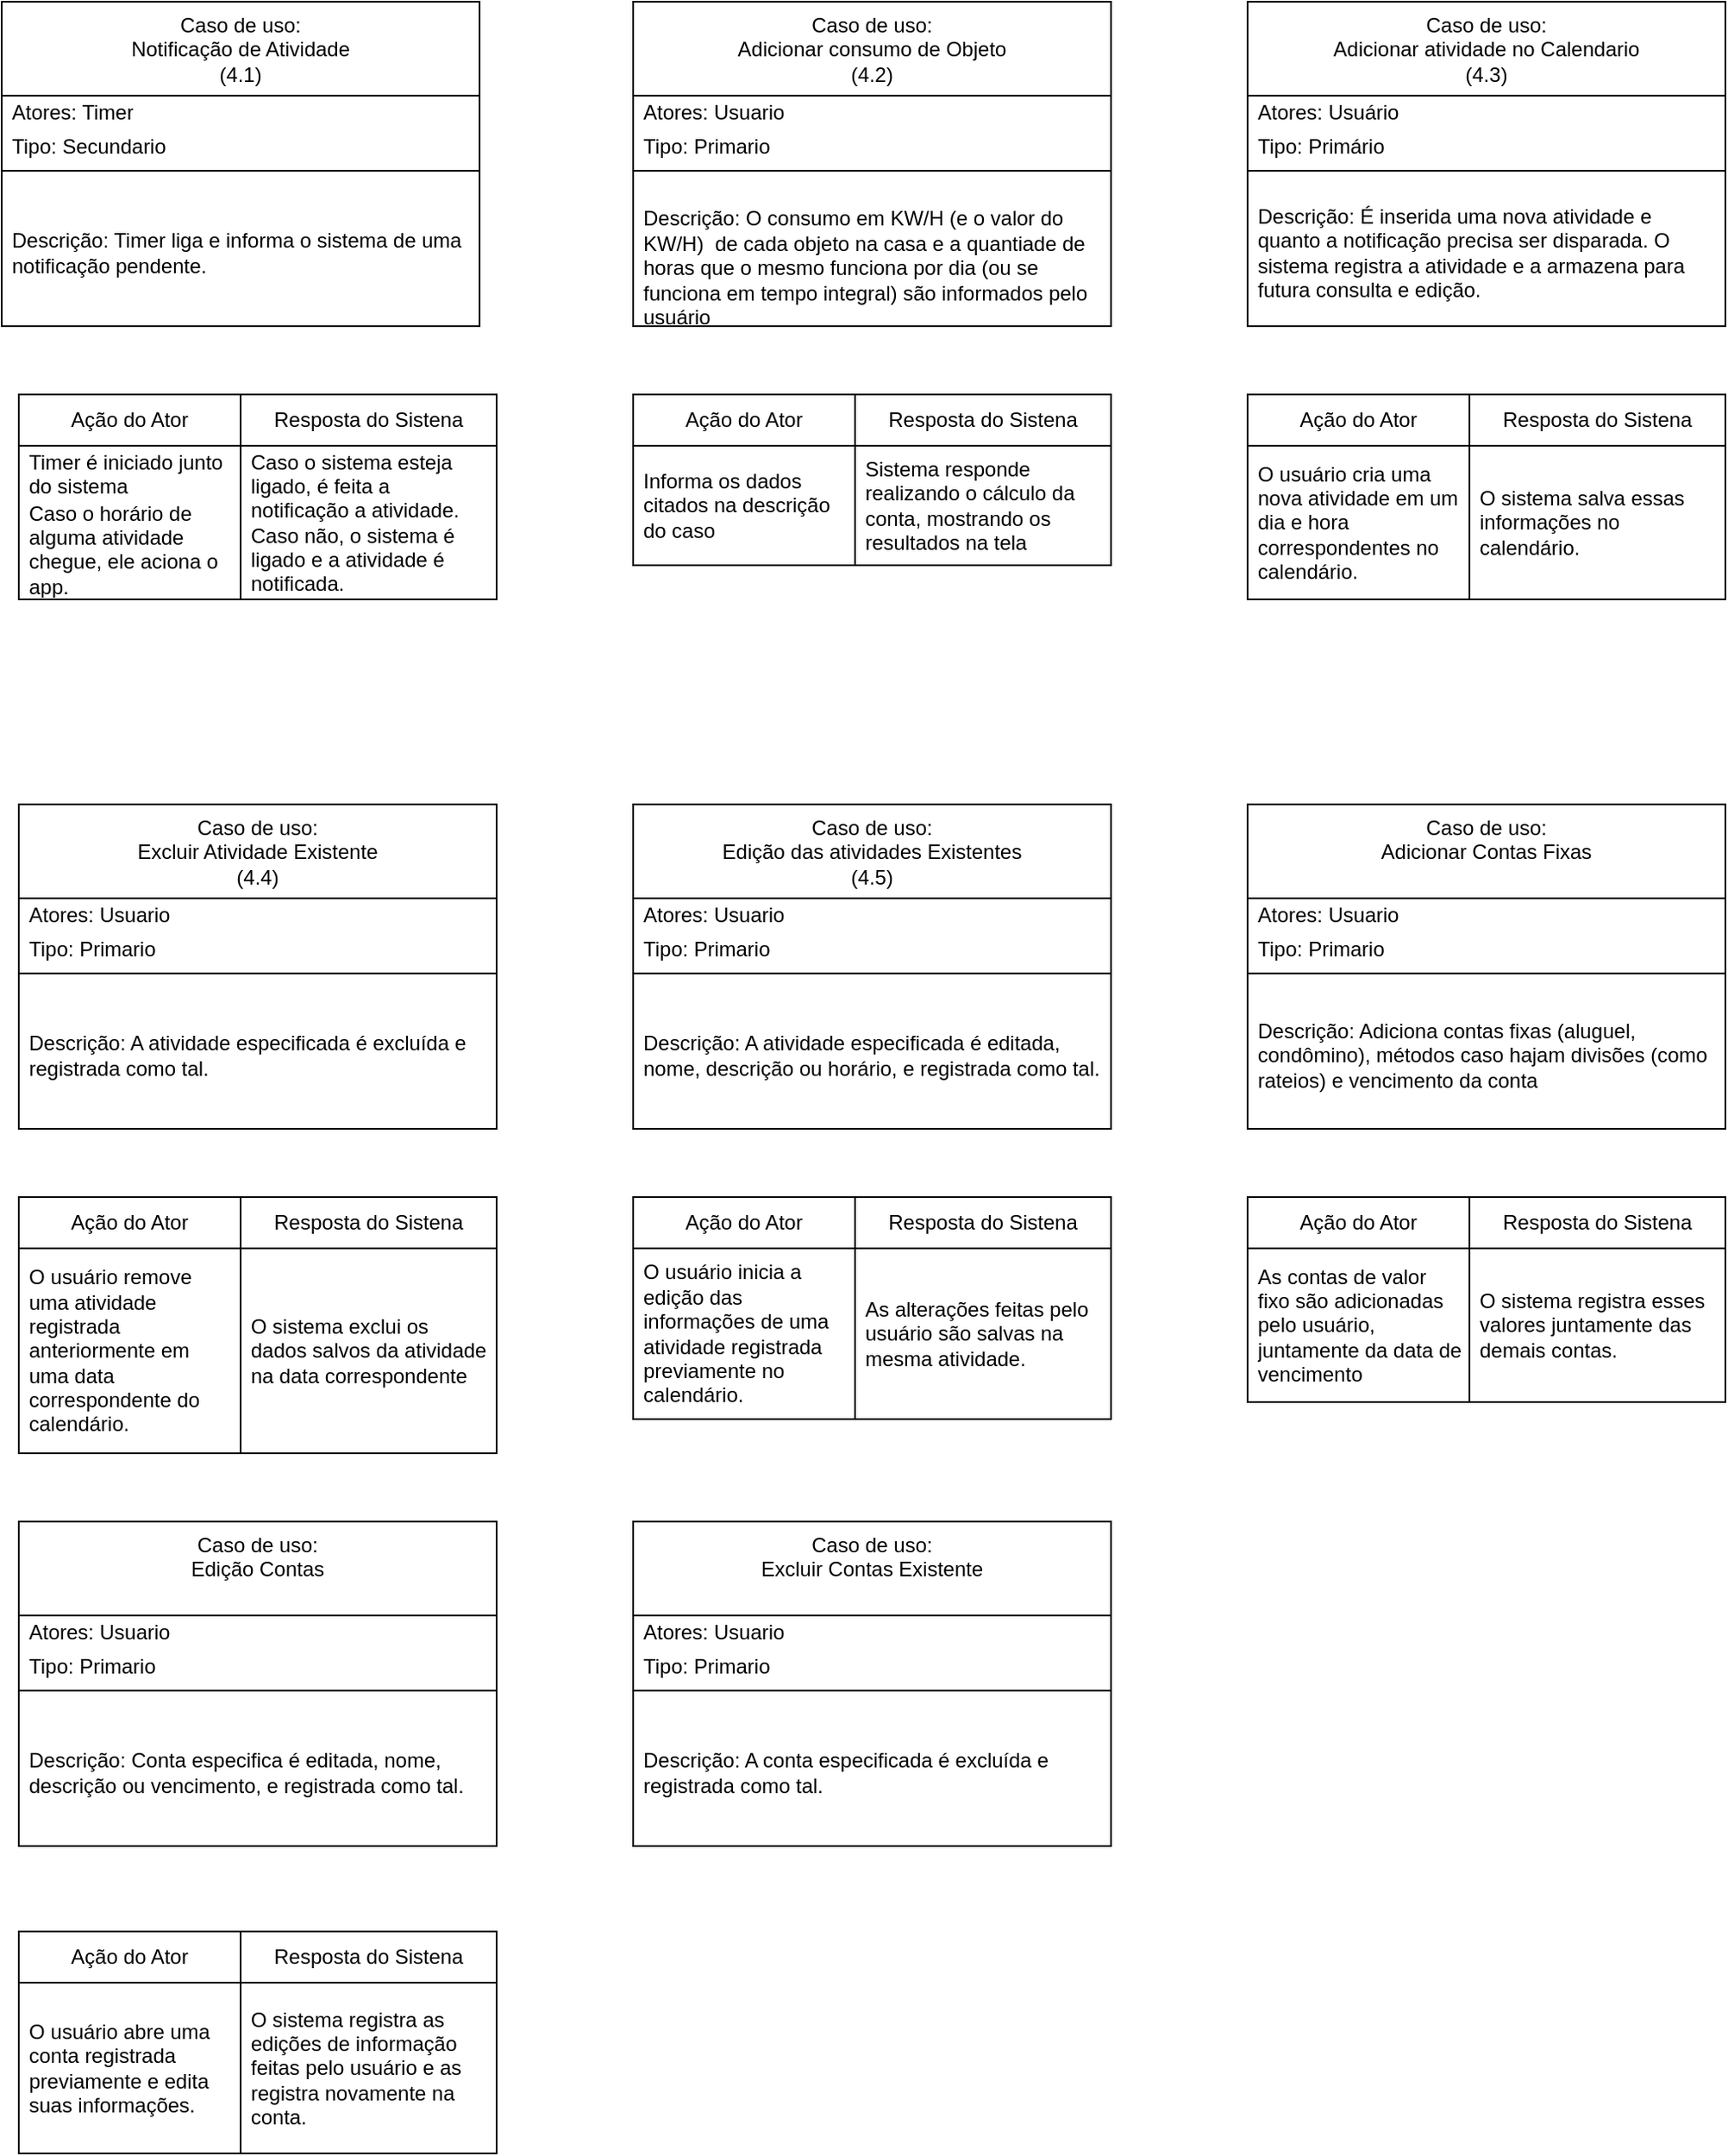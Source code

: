 <mxfile version="27.0.3">
  <diagram name="Página-1" id="1y8P2CDbdtnNZviRdfFL">
    <mxGraphModel dx="1911" dy="981" grid="1" gridSize="10" guides="1" tooltips="1" connect="1" arrows="1" fold="1" page="1" pageScale="1" pageWidth="1920" pageHeight="1200" math="0" shadow="0">
      <root>
        <mxCell id="0" />
        <mxCell id="1" parent="0" />
        <mxCell id="hESRGJhJiUW9HwsKIZmo-29" value="Caso de uso:&lt;br&gt;Adicionar consumo de Objeto&lt;br&gt;(4.2)" style="swimlane;fontStyle=0;align=center;verticalAlign=top;childLayout=stackLayout;horizontal=1;startSize=55;horizontalStack=0;resizeParent=1;resizeParentMax=0;resizeLast=0;collapsible=0;marginBottom=0;html=1;whiteSpace=wrap;" parent="1" vertex="1">
          <mxGeometry x="480" y="60" width="280" height="190" as="geometry" />
        </mxCell>
        <mxCell id="hESRGJhJiUW9HwsKIZmo-30" value="&lt;span style=&quot;&quot;&gt;Atores: Usuario&lt;/span&gt;" style="text;html=1;strokeColor=none;fillColor=none;align=left;verticalAlign=middle;spacingLeft=4;spacingRight=4;overflow=hidden;rotatable=0;points=[[0,0.5],[1,0.5]];portConstraint=eastwest;whiteSpace=wrap;" parent="hESRGJhJiUW9HwsKIZmo-29" vertex="1">
          <mxGeometry y="55" width="280" height="20" as="geometry" />
        </mxCell>
        <mxCell id="hESRGJhJiUW9HwsKIZmo-31" value="Tipo: Primario" style="text;html=1;strokeColor=none;fillColor=none;align=left;verticalAlign=middle;spacingLeft=4;spacingRight=4;overflow=hidden;rotatable=0;points=[[0,0.5],[1,0.5]];portConstraint=eastwest;whiteSpace=wrap;" parent="hESRGJhJiUW9HwsKIZmo-29" vertex="1">
          <mxGeometry y="75" width="280" height="20" as="geometry" />
        </mxCell>
        <mxCell id="hESRGJhJiUW9HwsKIZmo-34" value="" style="line;strokeWidth=1;fillColor=none;align=left;verticalAlign=middle;spacingTop=-1;spacingLeft=3;spacingRight=3;rotatable=0;labelPosition=right;points=[];portConstraint=eastwest;" parent="hESRGJhJiUW9HwsKIZmo-29" vertex="1">
          <mxGeometry y="95" width="280" height="8" as="geometry" />
        </mxCell>
        <mxCell id="hESRGJhJiUW9HwsKIZmo-36" value="&lt;br&gt;Descrição: O consumo em KW/H (e o valor do KW/H)&amp;nbsp; de cada objeto na casa e a quantiade de horas que o mesmo funciona por dia (ou se funciona em tempo integral) são informados pelo usuário&lt;div&gt;&lt;br&gt;&lt;/div&gt;" style="text;html=1;strokeColor=none;fillColor=none;align=left;verticalAlign=middle;spacingLeft=4;spacingRight=4;overflow=hidden;rotatable=0;points=[[0,0.5],[1,0.5]];portConstraint=eastwest;whiteSpace=wrap;" parent="hESRGJhJiUW9HwsKIZmo-29" vertex="1">
          <mxGeometry y="103" width="280" height="87" as="geometry" />
        </mxCell>
        <mxCell id="hESRGJhJiUW9HwsKIZmo-42" value="Caso de uso:&lt;br&gt;Adicionar atividade no Calendario&lt;br&gt;(4.3)" style="swimlane;fontStyle=0;align=center;verticalAlign=top;childLayout=stackLayout;horizontal=1;startSize=55;horizontalStack=0;resizeParent=1;resizeParentMax=0;resizeLast=0;collapsible=0;marginBottom=0;html=1;whiteSpace=wrap;" parent="1" vertex="1">
          <mxGeometry x="840" y="60" width="280" height="190" as="geometry" />
        </mxCell>
        <mxCell id="hESRGJhJiUW9HwsKIZmo-43" value="&lt;span style=&quot;&quot;&gt;Atores:&amp;nbsp;&lt;/span&gt;Usuário" style="text;html=1;strokeColor=none;fillColor=none;align=left;verticalAlign=middle;spacingLeft=4;spacingRight=4;overflow=hidden;rotatable=0;points=[[0,0.5],[1,0.5]];portConstraint=eastwest;whiteSpace=wrap;" parent="hESRGJhJiUW9HwsKIZmo-42" vertex="1">
          <mxGeometry y="55" width="280" height="20" as="geometry" />
        </mxCell>
        <mxCell id="hESRGJhJiUW9HwsKIZmo-44" value="Tipo: Primário" style="text;html=1;strokeColor=none;fillColor=none;align=left;verticalAlign=middle;spacingLeft=4;spacingRight=4;overflow=hidden;rotatable=0;points=[[0,0.5],[1,0.5]];portConstraint=eastwest;whiteSpace=wrap;" parent="hESRGJhJiUW9HwsKIZmo-42" vertex="1">
          <mxGeometry y="75" width="280" height="20" as="geometry" />
        </mxCell>
        <mxCell id="hESRGJhJiUW9HwsKIZmo-45" value="" style="line;strokeWidth=1;fillColor=none;align=left;verticalAlign=middle;spacingTop=-1;spacingLeft=3;spacingRight=3;rotatable=0;labelPosition=right;points=[];portConstraint=eastwest;" parent="hESRGJhJiUW9HwsKIZmo-42" vertex="1">
          <mxGeometry y="95" width="280" height="8" as="geometry" />
        </mxCell>
        <mxCell id="hESRGJhJiUW9HwsKIZmo-46" value="Descrição: É inserida uma nova atividade e quanto a notificação precisa ser disparada. O sistema registra a atividade e a armazena para futura consulta e edição." style="text;html=1;strokeColor=none;fillColor=none;align=left;verticalAlign=middle;spacingLeft=4;spacingRight=4;overflow=hidden;rotatable=0;points=[[0,0.5],[1,0.5]];portConstraint=eastwest;whiteSpace=wrap;" parent="hESRGJhJiUW9HwsKIZmo-42" vertex="1">
          <mxGeometry y="103" width="280" height="87" as="geometry" />
        </mxCell>
        <mxCell id="hESRGJhJiUW9HwsKIZmo-48" value="Caso de uso:&lt;br&gt;Notificação de Atividade&lt;br&gt;(4.1)" style="swimlane;fontStyle=0;align=center;verticalAlign=top;childLayout=stackLayout;horizontal=1;startSize=55;horizontalStack=0;resizeParent=1;resizeParentMax=0;resizeLast=0;collapsible=0;marginBottom=0;html=1;whiteSpace=wrap;" parent="1" vertex="1">
          <mxGeometry x="110" y="60" width="280" height="190" as="geometry" />
        </mxCell>
        <mxCell id="hESRGJhJiUW9HwsKIZmo-49" value="&lt;span style=&quot;&quot;&gt;Atores: Timer&lt;/span&gt;" style="text;html=1;strokeColor=none;fillColor=none;align=left;verticalAlign=middle;spacingLeft=4;spacingRight=4;overflow=hidden;rotatable=0;points=[[0,0.5],[1,0.5]];portConstraint=eastwest;whiteSpace=wrap;" parent="hESRGJhJiUW9HwsKIZmo-48" vertex="1">
          <mxGeometry y="55" width="280" height="20" as="geometry" />
        </mxCell>
        <mxCell id="hESRGJhJiUW9HwsKIZmo-50" value="Tipo: Secundario" style="text;html=1;strokeColor=none;fillColor=none;align=left;verticalAlign=middle;spacingLeft=4;spacingRight=4;overflow=hidden;rotatable=0;points=[[0,0.5],[1,0.5]];portConstraint=eastwest;whiteSpace=wrap;" parent="hESRGJhJiUW9HwsKIZmo-48" vertex="1">
          <mxGeometry y="75" width="280" height="20" as="geometry" />
        </mxCell>
        <mxCell id="hESRGJhJiUW9HwsKIZmo-51" value="" style="line;strokeWidth=1;fillColor=none;align=left;verticalAlign=middle;spacingTop=-1;spacingLeft=3;spacingRight=3;rotatable=0;labelPosition=right;points=[];portConstraint=eastwest;" parent="hESRGJhJiUW9HwsKIZmo-48" vertex="1">
          <mxGeometry y="95" width="280" height="8" as="geometry" />
        </mxCell>
        <mxCell id="hESRGJhJiUW9HwsKIZmo-52" value="Descrição: Timer liga e informa o sistema de uma notificação pendente." style="text;html=1;strokeColor=none;fillColor=none;align=left;verticalAlign=middle;spacingLeft=4;spacingRight=4;overflow=hidden;rotatable=0;points=[[0,0.5],[1,0.5]];portConstraint=eastwest;whiteSpace=wrap;" parent="hESRGJhJiUW9HwsKIZmo-48" vertex="1">
          <mxGeometry y="103" width="280" height="87" as="geometry" />
        </mxCell>
        <mxCell id="hESRGJhJiUW9HwsKIZmo-58" value="Caso de uso:&lt;br&gt;Excluir Atividade Existente&lt;br&gt;(4.4)" style="swimlane;fontStyle=0;align=center;verticalAlign=top;childLayout=stackLayout;horizontal=1;startSize=55;horizontalStack=0;resizeParent=1;resizeParentMax=0;resizeLast=0;collapsible=0;marginBottom=0;html=1;whiteSpace=wrap;" parent="1" vertex="1">
          <mxGeometry x="120" y="530" width="280" height="190" as="geometry" />
        </mxCell>
        <mxCell id="hESRGJhJiUW9HwsKIZmo-59" value="&lt;span style=&quot;&quot;&gt;Atores: Usuario&lt;/span&gt;" style="text;html=1;strokeColor=none;fillColor=none;align=left;verticalAlign=middle;spacingLeft=4;spacingRight=4;overflow=hidden;rotatable=0;points=[[0,0.5],[1,0.5]];portConstraint=eastwest;whiteSpace=wrap;" parent="hESRGJhJiUW9HwsKIZmo-58" vertex="1">
          <mxGeometry y="55" width="280" height="20" as="geometry" />
        </mxCell>
        <mxCell id="hESRGJhJiUW9HwsKIZmo-60" value="Tipo: Primario" style="text;html=1;strokeColor=none;fillColor=none;align=left;verticalAlign=middle;spacingLeft=4;spacingRight=4;overflow=hidden;rotatable=0;points=[[0,0.5],[1,0.5]];portConstraint=eastwest;whiteSpace=wrap;" parent="hESRGJhJiUW9HwsKIZmo-58" vertex="1">
          <mxGeometry y="75" width="280" height="20" as="geometry" />
        </mxCell>
        <mxCell id="hESRGJhJiUW9HwsKIZmo-61" value="" style="line;strokeWidth=1;fillColor=none;align=left;verticalAlign=middle;spacingTop=-1;spacingLeft=3;spacingRight=3;rotatable=0;labelPosition=right;points=[];portConstraint=eastwest;" parent="hESRGJhJiUW9HwsKIZmo-58" vertex="1">
          <mxGeometry y="95" width="280" height="8" as="geometry" />
        </mxCell>
        <mxCell id="hESRGJhJiUW9HwsKIZmo-62" value="Descrição: A atividade especificada é excluída e registrada como tal." style="text;html=1;strokeColor=none;fillColor=none;align=left;verticalAlign=middle;spacingLeft=4;spacingRight=4;overflow=hidden;rotatable=0;points=[[0,0.5],[1,0.5]];portConstraint=eastwest;whiteSpace=wrap;" parent="hESRGJhJiUW9HwsKIZmo-58" vertex="1">
          <mxGeometry y="103" width="280" height="87" as="geometry" />
        </mxCell>
        <mxCell id="hESRGJhJiUW9HwsKIZmo-63" value="Caso de uso:&lt;br&gt;Edição das atividades Existentes&lt;br&gt;(4.5)" style="swimlane;fontStyle=0;align=center;verticalAlign=top;childLayout=stackLayout;horizontal=1;startSize=55;horizontalStack=0;resizeParent=1;resizeParentMax=0;resizeLast=0;collapsible=0;marginBottom=0;html=1;whiteSpace=wrap;" parent="1" vertex="1">
          <mxGeometry x="480" y="530" width="280" height="190" as="geometry" />
        </mxCell>
        <mxCell id="hESRGJhJiUW9HwsKIZmo-64" value="&lt;span style=&quot;&quot;&gt;Atores: Usuario&lt;/span&gt;" style="text;html=1;strokeColor=none;fillColor=none;align=left;verticalAlign=middle;spacingLeft=4;spacingRight=4;overflow=hidden;rotatable=0;points=[[0,0.5],[1,0.5]];portConstraint=eastwest;whiteSpace=wrap;" parent="hESRGJhJiUW9HwsKIZmo-63" vertex="1">
          <mxGeometry y="55" width="280" height="20" as="geometry" />
        </mxCell>
        <mxCell id="hESRGJhJiUW9HwsKIZmo-65" value="Tipo: Primario" style="text;html=1;strokeColor=none;fillColor=none;align=left;verticalAlign=middle;spacingLeft=4;spacingRight=4;overflow=hidden;rotatable=0;points=[[0,0.5],[1,0.5]];portConstraint=eastwest;whiteSpace=wrap;" parent="hESRGJhJiUW9HwsKIZmo-63" vertex="1">
          <mxGeometry y="75" width="280" height="20" as="geometry" />
        </mxCell>
        <mxCell id="hESRGJhJiUW9HwsKIZmo-66" value="" style="line;strokeWidth=1;fillColor=none;align=left;verticalAlign=middle;spacingTop=-1;spacingLeft=3;spacingRight=3;rotatable=0;labelPosition=right;points=[];portConstraint=eastwest;" parent="hESRGJhJiUW9HwsKIZmo-63" vertex="1">
          <mxGeometry y="95" width="280" height="8" as="geometry" />
        </mxCell>
        <mxCell id="hESRGJhJiUW9HwsKIZmo-67" value="Descrição: A atividade especificada é editada, nome, descrição ou horário, e registrada como tal." style="text;html=1;strokeColor=none;fillColor=none;align=left;verticalAlign=middle;spacingLeft=4;spacingRight=4;overflow=hidden;rotatable=0;points=[[0,0.5],[1,0.5]];portConstraint=eastwest;whiteSpace=wrap;" parent="hESRGJhJiUW9HwsKIZmo-63" vertex="1">
          <mxGeometry y="103" width="280" height="87" as="geometry" />
        </mxCell>
        <mxCell id="8u0TkjSVdYfdCv28wPhr-1" value="Caso de uso:&lt;br&gt;Adicionar Contas Fixas" style="swimlane;fontStyle=0;align=center;verticalAlign=top;childLayout=stackLayout;horizontal=1;startSize=55;horizontalStack=0;resizeParent=1;resizeParentMax=0;resizeLast=0;collapsible=0;marginBottom=0;html=1;whiteSpace=wrap;" parent="1" vertex="1">
          <mxGeometry x="840" y="530" width="280" height="190" as="geometry" />
        </mxCell>
        <mxCell id="8u0TkjSVdYfdCv28wPhr-2" value="&lt;span style=&quot;&quot;&gt;Atores: Usuario&lt;/span&gt;" style="text;html=1;strokeColor=none;fillColor=none;align=left;verticalAlign=middle;spacingLeft=4;spacingRight=4;overflow=hidden;rotatable=0;points=[[0,0.5],[1,0.5]];portConstraint=eastwest;whiteSpace=wrap;" parent="8u0TkjSVdYfdCv28wPhr-1" vertex="1">
          <mxGeometry y="55" width="280" height="20" as="geometry" />
        </mxCell>
        <mxCell id="8u0TkjSVdYfdCv28wPhr-3" value="Tipo: Primario" style="text;html=1;strokeColor=none;fillColor=none;align=left;verticalAlign=middle;spacingLeft=4;spacingRight=4;overflow=hidden;rotatable=0;points=[[0,0.5],[1,0.5]];portConstraint=eastwest;whiteSpace=wrap;" parent="8u0TkjSVdYfdCv28wPhr-1" vertex="1">
          <mxGeometry y="75" width="280" height="20" as="geometry" />
        </mxCell>
        <mxCell id="8u0TkjSVdYfdCv28wPhr-4" value="" style="line;strokeWidth=1;fillColor=none;align=left;verticalAlign=middle;spacingTop=-1;spacingLeft=3;spacingRight=3;rotatable=0;labelPosition=right;points=[];portConstraint=eastwest;" parent="8u0TkjSVdYfdCv28wPhr-1" vertex="1">
          <mxGeometry y="95" width="280" height="8" as="geometry" />
        </mxCell>
        <mxCell id="8u0TkjSVdYfdCv28wPhr-5" value="&lt;br&gt;Descrição: Adiciona contas fixas (aluguel, condômino), métodos caso hajam divisões (como rateios) e vencimento da conta&lt;div&gt;&lt;br&gt;&lt;/div&gt;" style="text;html=1;strokeColor=none;fillColor=none;align=left;verticalAlign=middle;spacingLeft=4;spacingRight=4;overflow=hidden;rotatable=0;points=[[0,0.5],[1,0.5]];portConstraint=eastwest;whiteSpace=wrap;" parent="8u0TkjSVdYfdCv28wPhr-1" vertex="1">
          <mxGeometry y="103" width="280" height="87" as="geometry" />
        </mxCell>
        <mxCell id="8u0TkjSVdYfdCv28wPhr-6" value="Caso de uso:&lt;br&gt;Edição Contas" style="swimlane;fontStyle=0;align=center;verticalAlign=top;childLayout=stackLayout;horizontal=1;startSize=55;horizontalStack=0;resizeParent=1;resizeParentMax=0;resizeLast=0;collapsible=0;marginBottom=0;html=1;whiteSpace=wrap;" parent="1" vertex="1">
          <mxGeometry x="120" y="950" width="280" height="190" as="geometry" />
        </mxCell>
        <mxCell id="8u0TkjSVdYfdCv28wPhr-7" value="&lt;span style=&quot;&quot;&gt;Atores: Usuario&lt;/span&gt;" style="text;html=1;strokeColor=none;fillColor=none;align=left;verticalAlign=middle;spacingLeft=4;spacingRight=4;overflow=hidden;rotatable=0;points=[[0,0.5],[1,0.5]];portConstraint=eastwest;whiteSpace=wrap;" parent="8u0TkjSVdYfdCv28wPhr-6" vertex="1">
          <mxGeometry y="55" width="280" height="20" as="geometry" />
        </mxCell>
        <mxCell id="8u0TkjSVdYfdCv28wPhr-8" value="Tipo: Primario" style="text;html=1;strokeColor=none;fillColor=none;align=left;verticalAlign=middle;spacingLeft=4;spacingRight=4;overflow=hidden;rotatable=0;points=[[0,0.5],[1,0.5]];portConstraint=eastwest;whiteSpace=wrap;" parent="8u0TkjSVdYfdCv28wPhr-6" vertex="1">
          <mxGeometry y="75" width="280" height="20" as="geometry" />
        </mxCell>
        <mxCell id="8u0TkjSVdYfdCv28wPhr-9" value="" style="line;strokeWidth=1;fillColor=none;align=left;verticalAlign=middle;spacingTop=-1;spacingLeft=3;spacingRight=3;rotatable=0;labelPosition=right;points=[];portConstraint=eastwest;" parent="8u0TkjSVdYfdCv28wPhr-6" vertex="1">
          <mxGeometry y="95" width="280" height="8" as="geometry" />
        </mxCell>
        <mxCell id="8u0TkjSVdYfdCv28wPhr-10" value="Descrição: Conta especifica é editada, nome, descrição ou vencimento, e registrada como tal." style="text;html=1;strokeColor=none;fillColor=none;align=left;verticalAlign=middle;spacingLeft=4;spacingRight=4;overflow=hidden;rotatable=0;points=[[0,0.5],[1,0.5]];portConstraint=eastwest;whiteSpace=wrap;" parent="8u0TkjSVdYfdCv28wPhr-6" vertex="1">
          <mxGeometry y="103" width="280" height="87" as="geometry" />
        </mxCell>
        <mxCell id="aNvYWBEo9Q4qiZTx3_CM-15" value="Ação do Ator" style="swimlane;fontStyle=0;childLayout=stackLayout;horizontal=1;startSize=30;horizontalStack=0;resizeParent=1;resizeParentMax=0;resizeLast=0;collapsible=1;marginBottom=0;whiteSpace=wrap;html=1;" parent="1" vertex="1">
          <mxGeometry x="120" y="290" width="130" height="120" as="geometry">
            <mxRectangle x="120" y="290" width="60" height="30" as="alternateBounds" />
          </mxGeometry>
        </mxCell>
        <mxCell id="aNvYWBEo9Q4qiZTx3_CM-16" value="Timer é iniciado junto do sistema" style="text;strokeColor=none;fillColor=none;align=left;verticalAlign=middle;spacingLeft=4;spacingRight=4;overflow=hidden;points=[[0,0.5],[1,0.5]];portConstraint=eastwest;rotatable=0;whiteSpace=wrap;html=1;" parent="aNvYWBEo9Q4qiZTx3_CM-15" vertex="1">
          <mxGeometry y="30" width="130" height="30" as="geometry" />
        </mxCell>
        <mxCell id="aNvYWBEo9Q4qiZTx3_CM-17" value="Caso o horário de alguma atividade chegue, ele aciona o app." style="text;strokeColor=none;fillColor=none;align=left;verticalAlign=middle;spacingLeft=4;spacingRight=4;overflow=hidden;points=[[0,0.5],[1,0.5]];portConstraint=eastwest;rotatable=0;whiteSpace=wrap;html=1;" parent="aNvYWBEo9Q4qiZTx3_CM-15" vertex="1">
          <mxGeometry y="60" width="130" height="60" as="geometry" />
        </mxCell>
        <mxCell id="aNvYWBEo9Q4qiZTx3_CM-19" value="Resposta do Sistena" style="swimlane;fontStyle=0;childLayout=stackLayout;horizontal=1;startSize=30;horizontalStack=0;resizeParent=1;resizeParentMax=0;resizeLast=0;collapsible=1;marginBottom=0;whiteSpace=wrap;html=1;" parent="1" vertex="1">
          <mxGeometry x="250" y="290" width="150" height="120" as="geometry" />
        </mxCell>
        <mxCell id="aNvYWBEo9Q4qiZTx3_CM-22" value="Caso o sistema esteja ligado, é feita a notificação a atividade. Caso não, o sistema é ligado e a atividade é&amp;nbsp; notificada." style="text;strokeColor=none;fillColor=none;align=left;verticalAlign=middle;spacingLeft=4;spacingRight=4;overflow=hidden;points=[[0,0.5],[1,0.5]];portConstraint=eastwest;rotatable=0;whiteSpace=wrap;html=1;" parent="aNvYWBEo9Q4qiZTx3_CM-19" vertex="1">
          <mxGeometry y="30" width="150" height="90" as="geometry" />
        </mxCell>
        <mxCell id="aNvYWBEo9Q4qiZTx3_CM-23" value="Ação do Ator" style="swimlane;fontStyle=0;childLayout=stackLayout;horizontal=1;startSize=30;horizontalStack=0;resizeParent=1;resizeParentMax=0;resizeLast=0;collapsible=1;marginBottom=0;whiteSpace=wrap;html=1;" parent="1" vertex="1">
          <mxGeometry x="480" y="290" width="130" height="100" as="geometry">
            <mxRectangle x="470" y="70" width="60" height="30" as="alternateBounds" />
          </mxGeometry>
        </mxCell>
        <mxCell id="aNvYWBEo9Q4qiZTx3_CM-24" value="Informa os dados citados na descrição do caso" style="text;strokeColor=none;fillColor=none;align=left;verticalAlign=middle;spacingLeft=4;spacingRight=4;overflow=hidden;points=[[0,0.5],[1,0.5]];portConstraint=eastwest;rotatable=0;whiteSpace=wrap;html=1;" parent="aNvYWBEo9Q4qiZTx3_CM-23" vertex="1">
          <mxGeometry y="30" width="130" height="70" as="geometry" />
        </mxCell>
        <mxCell id="aNvYWBEo9Q4qiZTx3_CM-27" value="Resposta do Sistena" style="swimlane;fontStyle=0;childLayout=stackLayout;horizontal=1;startSize=30;horizontalStack=0;resizeParent=1;resizeParentMax=0;resizeLast=0;collapsible=1;marginBottom=0;whiteSpace=wrap;html=1;" parent="1" vertex="1">
          <mxGeometry x="610" y="290" width="150" height="100" as="geometry" />
        </mxCell>
        <mxCell id="aNvYWBEo9Q4qiZTx3_CM-28" value="Sistema responde realizando o cálculo da conta, mostrando os resultados na tela" style="text;strokeColor=none;fillColor=none;align=left;verticalAlign=middle;spacingLeft=4;spacingRight=4;overflow=hidden;points=[[0,0.5],[1,0.5]];portConstraint=eastwest;rotatable=0;whiteSpace=wrap;html=1;" parent="aNvYWBEo9Q4qiZTx3_CM-27" vertex="1">
          <mxGeometry y="30" width="150" height="70" as="geometry" />
        </mxCell>
        <mxCell id="aNvYWBEo9Q4qiZTx3_CM-31" value="Ação do Ator" style="swimlane;fontStyle=0;childLayout=stackLayout;horizontal=1;startSize=30;horizontalStack=0;resizeParent=1;resizeParentMax=0;resizeLast=0;collapsible=1;marginBottom=0;whiteSpace=wrap;html=1;" parent="1" vertex="1">
          <mxGeometry x="840" y="290" width="130" height="120" as="geometry">
            <mxRectangle x="470" y="70" width="60" height="30" as="alternateBounds" />
          </mxGeometry>
        </mxCell>
        <mxCell id="aNvYWBEo9Q4qiZTx3_CM-32" value="O usuário cria uma nova atividade em um dia e hora correspondentes no calendário." style="text;strokeColor=none;fillColor=none;align=left;verticalAlign=middle;spacingLeft=4;spacingRight=4;overflow=hidden;points=[[0,0.5],[1,0.5]];portConstraint=eastwest;rotatable=0;whiteSpace=wrap;html=1;" parent="aNvYWBEo9Q4qiZTx3_CM-31" vertex="1">
          <mxGeometry y="30" width="130" height="90" as="geometry" />
        </mxCell>
        <mxCell id="aNvYWBEo9Q4qiZTx3_CM-35" value="Resposta do Sistena" style="swimlane;fontStyle=0;childLayout=stackLayout;horizontal=1;startSize=30;horizontalStack=0;resizeParent=1;resizeParentMax=0;resizeLast=0;collapsible=1;marginBottom=0;whiteSpace=wrap;html=1;" parent="1" vertex="1">
          <mxGeometry x="970" y="290" width="150" height="120" as="geometry" />
        </mxCell>
        <mxCell id="aNvYWBEo9Q4qiZTx3_CM-36" value="O sistema salva essas informações no calendário." style="text;strokeColor=none;fillColor=none;align=left;verticalAlign=middle;spacingLeft=4;spacingRight=4;overflow=hidden;points=[[0,0.5],[1,0.5]];portConstraint=eastwest;rotatable=0;whiteSpace=wrap;html=1;" parent="aNvYWBEo9Q4qiZTx3_CM-35" vertex="1">
          <mxGeometry y="30" width="150" height="90" as="geometry" />
        </mxCell>
        <mxCell id="aNvYWBEo9Q4qiZTx3_CM-39" value="Ação do Ator" style="swimlane;fontStyle=0;childLayout=stackLayout;horizontal=1;startSize=30;horizontalStack=0;resizeParent=1;resizeParentMax=0;resizeLast=0;collapsible=1;marginBottom=0;whiteSpace=wrap;html=1;" parent="1" vertex="1">
          <mxGeometry x="120" y="760" width="130" height="150" as="geometry">
            <mxRectangle x="470" y="70" width="60" height="30" as="alternateBounds" />
          </mxGeometry>
        </mxCell>
        <mxCell id="aNvYWBEo9Q4qiZTx3_CM-40" value="O usuário remove uma atividade registrada anteriormente em uma data correspondente do calendário." style="text;strokeColor=none;fillColor=none;align=left;verticalAlign=middle;spacingLeft=4;spacingRight=4;overflow=hidden;points=[[0,0.5],[1,0.5]];portConstraint=eastwest;rotatable=0;whiteSpace=wrap;html=1;" parent="aNvYWBEo9Q4qiZTx3_CM-39" vertex="1">
          <mxGeometry y="30" width="130" height="120" as="geometry" />
        </mxCell>
        <mxCell id="aNvYWBEo9Q4qiZTx3_CM-43" value="Resposta do Sistena" style="swimlane;fontStyle=0;childLayout=stackLayout;horizontal=1;startSize=30;horizontalStack=0;resizeParent=1;resizeParentMax=0;resizeLast=0;collapsible=1;marginBottom=0;whiteSpace=wrap;html=1;" parent="1" vertex="1">
          <mxGeometry x="250" y="760" width="150" height="150" as="geometry" />
        </mxCell>
        <mxCell id="aNvYWBEo9Q4qiZTx3_CM-44" value="O sistema exclui os dados salvos da atividade na data correspondente" style="text;strokeColor=none;fillColor=none;align=left;verticalAlign=middle;spacingLeft=4;spacingRight=4;overflow=hidden;points=[[0,0.5],[1,0.5]];portConstraint=eastwest;rotatable=0;whiteSpace=wrap;html=1;" parent="aNvYWBEo9Q4qiZTx3_CM-43" vertex="1">
          <mxGeometry y="30" width="150" height="120" as="geometry" />
        </mxCell>
        <mxCell id="aNvYWBEo9Q4qiZTx3_CM-47" value="Ação do Ator" style="swimlane;fontStyle=0;childLayout=stackLayout;horizontal=1;startSize=30;horizontalStack=0;resizeParent=1;resizeParentMax=0;resizeLast=0;collapsible=1;marginBottom=0;whiteSpace=wrap;html=1;" parent="1" vertex="1">
          <mxGeometry x="480" y="760" width="130" height="130" as="geometry">
            <mxRectangle x="470" y="70" width="60" height="30" as="alternateBounds" />
          </mxGeometry>
        </mxCell>
        <mxCell id="aNvYWBEo9Q4qiZTx3_CM-48" value="O usuário inicia a edição das informações de uma atividade registrada previamente no calendário." style="text;strokeColor=none;fillColor=none;align=left;verticalAlign=middle;spacingLeft=4;spacingRight=4;overflow=hidden;points=[[0,0.5],[1,0.5]];portConstraint=eastwest;rotatable=0;whiteSpace=wrap;html=1;" parent="aNvYWBEo9Q4qiZTx3_CM-47" vertex="1">
          <mxGeometry y="30" width="130" height="100" as="geometry" />
        </mxCell>
        <mxCell id="aNvYWBEo9Q4qiZTx3_CM-51" value="Resposta do Sistena" style="swimlane;fontStyle=0;childLayout=stackLayout;horizontal=1;startSize=30;horizontalStack=0;resizeParent=1;resizeParentMax=0;resizeLast=0;collapsible=1;marginBottom=0;whiteSpace=wrap;html=1;" parent="1" vertex="1">
          <mxGeometry x="610" y="760" width="150" height="130" as="geometry" />
        </mxCell>
        <mxCell id="aNvYWBEo9Q4qiZTx3_CM-52" value="As alterações feitas pelo usuário são salvas na mesma atividade." style="text;strokeColor=none;fillColor=none;align=left;verticalAlign=middle;spacingLeft=4;spacingRight=4;overflow=hidden;points=[[0,0.5],[1,0.5]];portConstraint=eastwest;rotatable=0;whiteSpace=wrap;html=1;" parent="aNvYWBEo9Q4qiZTx3_CM-51" vertex="1">
          <mxGeometry y="30" width="150" height="100" as="geometry" />
        </mxCell>
        <mxCell id="aNvYWBEo9Q4qiZTx3_CM-55" value="Ação do Ator" style="swimlane;fontStyle=0;childLayout=stackLayout;horizontal=1;startSize=30;horizontalStack=0;resizeParent=1;resizeParentMax=0;resizeLast=0;collapsible=1;marginBottom=0;whiteSpace=wrap;html=1;" parent="1" vertex="1">
          <mxGeometry x="840" y="760" width="130" height="120" as="geometry">
            <mxRectangle x="470" y="70" width="60" height="30" as="alternateBounds" />
          </mxGeometry>
        </mxCell>
        <mxCell id="aNvYWBEo9Q4qiZTx3_CM-56" value="As contas de valor fixo são adicionadas pelo usuário, juntamente da data de vencimento" style="text;strokeColor=none;fillColor=none;align=left;verticalAlign=middle;spacingLeft=4;spacingRight=4;overflow=hidden;points=[[0,0.5],[1,0.5]];portConstraint=eastwest;rotatable=0;whiteSpace=wrap;html=1;" parent="aNvYWBEo9Q4qiZTx3_CM-55" vertex="1">
          <mxGeometry y="30" width="130" height="90" as="geometry" />
        </mxCell>
        <mxCell id="aNvYWBEo9Q4qiZTx3_CM-59" value="Resposta do Sistena" style="swimlane;fontStyle=0;childLayout=stackLayout;horizontal=1;startSize=30;horizontalStack=0;resizeParent=1;resizeParentMax=0;resizeLast=0;collapsible=1;marginBottom=0;whiteSpace=wrap;html=1;" parent="1" vertex="1">
          <mxGeometry x="970" y="760" width="150" height="120" as="geometry" />
        </mxCell>
        <mxCell id="aNvYWBEo9Q4qiZTx3_CM-60" value="O sistema registra esses valores juntamente das demais contas." style="text;strokeColor=none;fillColor=none;align=left;verticalAlign=middle;spacingLeft=4;spacingRight=4;overflow=hidden;points=[[0,0.5],[1,0.5]];portConstraint=eastwest;rotatable=0;whiteSpace=wrap;html=1;" parent="aNvYWBEo9Q4qiZTx3_CM-59" vertex="1">
          <mxGeometry y="30" width="150" height="90" as="geometry" />
        </mxCell>
        <mxCell id="aNvYWBEo9Q4qiZTx3_CM-63" value="Ação do Ator" style="swimlane;fontStyle=0;childLayout=stackLayout;horizontal=1;startSize=30;horizontalStack=0;resizeParent=1;resizeParentMax=0;resizeLast=0;collapsible=1;marginBottom=0;whiteSpace=wrap;html=1;" parent="1" vertex="1">
          <mxGeometry x="120" y="1190" width="130" height="130" as="geometry">
            <mxRectangle x="470" y="70" width="60" height="30" as="alternateBounds" />
          </mxGeometry>
        </mxCell>
        <mxCell id="aNvYWBEo9Q4qiZTx3_CM-64" value="O usuário abre uma conta registrada previamente e edita suas informações." style="text;strokeColor=none;fillColor=none;align=left;verticalAlign=middle;spacingLeft=4;spacingRight=4;overflow=hidden;points=[[0,0.5],[1,0.5]];portConstraint=eastwest;rotatable=0;whiteSpace=wrap;html=1;" parent="aNvYWBEo9Q4qiZTx3_CM-63" vertex="1">
          <mxGeometry y="30" width="130" height="100" as="geometry" />
        </mxCell>
        <mxCell id="aNvYWBEo9Q4qiZTx3_CM-67" value="Resposta do Sistena" style="swimlane;fontStyle=0;childLayout=stackLayout;horizontal=1;startSize=30;horizontalStack=0;resizeParent=1;resizeParentMax=0;resizeLast=0;collapsible=1;marginBottom=0;whiteSpace=wrap;html=1;" parent="1" vertex="1">
          <mxGeometry x="250" y="1190" width="150" height="130" as="geometry" />
        </mxCell>
        <mxCell id="aNvYWBEo9Q4qiZTx3_CM-68" value="O sistema registra as edições de informação feitas pelo usuário e as registra novamente na conta." style="text;strokeColor=none;fillColor=none;align=left;verticalAlign=middle;spacingLeft=4;spacingRight=4;overflow=hidden;points=[[0,0.5],[1,0.5]];portConstraint=eastwest;rotatable=0;whiteSpace=wrap;html=1;" parent="aNvYWBEo9Q4qiZTx3_CM-67" vertex="1">
          <mxGeometry y="30" width="150" height="100" as="geometry" />
        </mxCell>
        <mxCell id="9GgNR1Z67VRa7iDUR14--2" value="Caso de uso:&lt;br&gt;Excluir Contas Existente&lt;div&gt;&lt;br/&gt;&lt;/div&gt;" style="swimlane;fontStyle=0;align=center;verticalAlign=top;childLayout=stackLayout;horizontal=1;startSize=55;horizontalStack=0;resizeParent=1;resizeParentMax=0;resizeLast=0;collapsible=0;marginBottom=0;html=1;whiteSpace=wrap;" vertex="1" parent="1">
          <mxGeometry x="480" y="950" width="280" height="190" as="geometry" />
        </mxCell>
        <mxCell id="9GgNR1Z67VRa7iDUR14--3" value="&lt;span style=&quot;&quot;&gt;Atores: Usuario&lt;/span&gt;" style="text;html=1;strokeColor=none;fillColor=none;align=left;verticalAlign=middle;spacingLeft=4;spacingRight=4;overflow=hidden;rotatable=0;points=[[0,0.5],[1,0.5]];portConstraint=eastwest;whiteSpace=wrap;" vertex="1" parent="9GgNR1Z67VRa7iDUR14--2">
          <mxGeometry y="55" width="280" height="20" as="geometry" />
        </mxCell>
        <mxCell id="9GgNR1Z67VRa7iDUR14--4" value="Tipo: Primario" style="text;html=1;strokeColor=none;fillColor=none;align=left;verticalAlign=middle;spacingLeft=4;spacingRight=4;overflow=hidden;rotatable=0;points=[[0,0.5],[1,0.5]];portConstraint=eastwest;whiteSpace=wrap;" vertex="1" parent="9GgNR1Z67VRa7iDUR14--2">
          <mxGeometry y="75" width="280" height="20" as="geometry" />
        </mxCell>
        <mxCell id="9GgNR1Z67VRa7iDUR14--5" value="" style="line;strokeWidth=1;fillColor=none;align=left;verticalAlign=middle;spacingTop=-1;spacingLeft=3;spacingRight=3;rotatable=0;labelPosition=right;points=[];portConstraint=eastwest;" vertex="1" parent="9GgNR1Z67VRa7iDUR14--2">
          <mxGeometry y="95" width="280" height="8" as="geometry" />
        </mxCell>
        <mxCell id="9GgNR1Z67VRa7iDUR14--6" value="Descrição: A conta especificada é excluída e registrada como tal." style="text;html=1;strokeColor=none;fillColor=none;align=left;verticalAlign=middle;spacingLeft=4;spacingRight=4;overflow=hidden;rotatable=0;points=[[0,0.5],[1,0.5]];portConstraint=eastwest;whiteSpace=wrap;" vertex="1" parent="9GgNR1Z67VRa7iDUR14--2">
          <mxGeometry y="103" width="280" height="87" as="geometry" />
        </mxCell>
      </root>
    </mxGraphModel>
  </diagram>
</mxfile>
